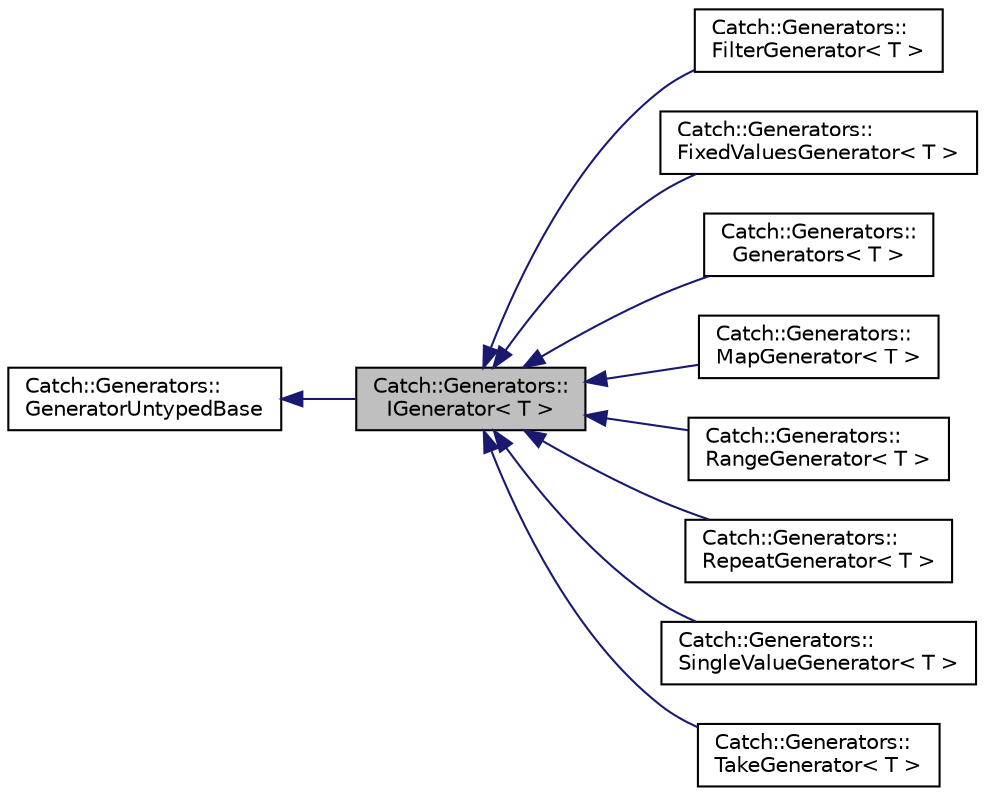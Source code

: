 digraph "Catch::Generators::IGenerator&lt; T &gt;"
{
  edge [fontname="Helvetica",fontsize="10",labelfontname="Helvetica",labelfontsize="10"];
  node [fontname="Helvetica",fontsize="10",shape=record];
  rankdir="LR";
  Node0 [label="Catch::Generators::\lIGenerator\< T \>",height=0.2,width=0.4,color="black", fillcolor="grey75", style="filled", fontcolor="black"];
  Node1 -> Node0 [dir="back",color="midnightblue",fontsize="10",style="solid"];
  Node1 [label="Catch::Generators::\lGeneratorUntypedBase",height=0.2,width=0.4,color="black", fillcolor="white", style="filled",URL="$classCatch_1_1Generators_1_1GeneratorUntypedBase.html"];
  Node0 -> Node2 [dir="back",color="midnightblue",fontsize="10",style="solid"];
  Node2 [label="Catch::Generators::\lFilterGenerator\< T \>",height=0.2,width=0.4,color="black", fillcolor="white", style="filled",URL="$classCatch_1_1Generators_1_1FilterGenerator.html"];
  Node0 -> Node3 [dir="back",color="midnightblue",fontsize="10",style="solid"];
  Node3 [label="Catch::Generators::\lFixedValuesGenerator\< T \>",height=0.2,width=0.4,color="black", fillcolor="white", style="filled",URL="$classCatch_1_1Generators_1_1FixedValuesGenerator.html"];
  Node0 -> Node4 [dir="back",color="midnightblue",fontsize="10",style="solid"];
  Node4 [label="Catch::Generators::\lGenerators\< T \>",height=0.2,width=0.4,color="black", fillcolor="white", style="filled",URL="$classCatch_1_1Generators_1_1Generators.html"];
  Node0 -> Node5 [dir="back",color="midnightblue",fontsize="10",style="solid"];
  Node5 [label="Catch::Generators::\lMapGenerator\< T \>",height=0.2,width=0.4,color="black", fillcolor="white", style="filled",URL="$classCatch_1_1Generators_1_1MapGenerator.html"];
  Node0 -> Node6 [dir="back",color="midnightblue",fontsize="10",style="solid"];
  Node6 [label="Catch::Generators::\lRangeGenerator\< T \>",height=0.2,width=0.4,color="black", fillcolor="white", style="filled",URL="$classCatch_1_1Generators_1_1RangeGenerator.html"];
  Node0 -> Node7 [dir="back",color="midnightblue",fontsize="10",style="solid"];
  Node7 [label="Catch::Generators::\lRepeatGenerator\< T \>",height=0.2,width=0.4,color="black", fillcolor="white", style="filled",URL="$classCatch_1_1Generators_1_1RepeatGenerator.html"];
  Node0 -> Node8 [dir="back",color="midnightblue",fontsize="10",style="solid"];
  Node8 [label="Catch::Generators::\lSingleValueGenerator\< T \>",height=0.2,width=0.4,color="black", fillcolor="white", style="filled",URL="$classCatch_1_1Generators_1_1SingleValueGenerator.html"];
  Node0 -> Node9 [dir="back",color="midnightblue",fontsize="10",style="solid"];
  Node9 [label="Catch::Generators::\lTakeGenerator\< T \>",height=0.2,width=0.4,color="black", fillcolor="white", style="filled",URL="$classCatch_1_1Generators_1_1TakeGenerator.html"];
}
